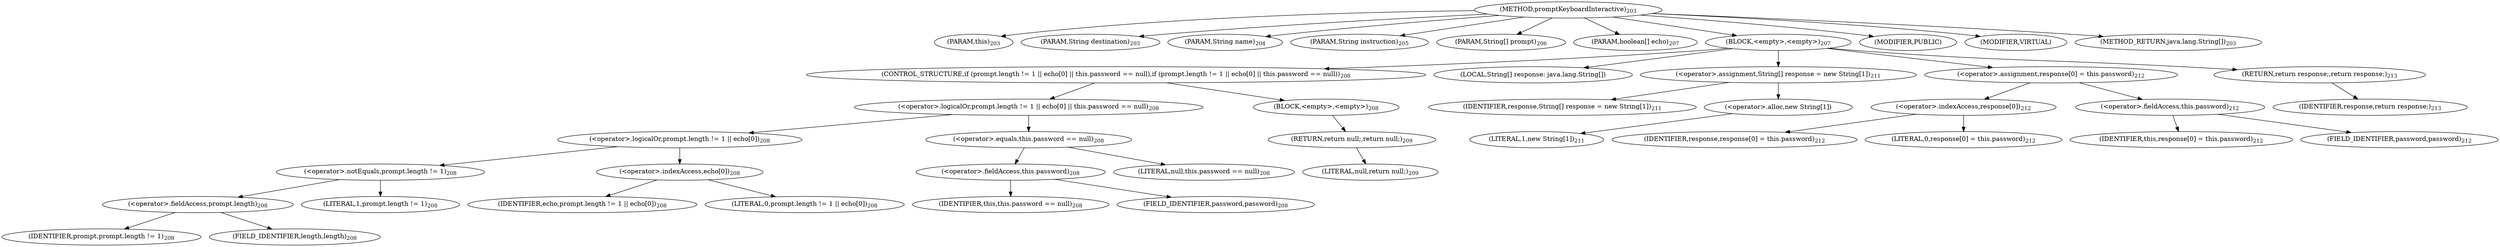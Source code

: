 digraph "promptKeyboardInteractive" {  
"275" [label = <(METHOD,promptKeyboardInteractive)<SUB>203</SUB>> ]
"23" [label = <(PARAM,this)<SUB>203</SUB>> ]
"276" [label = <(PARAM,String destination)<SUB>203</SUB>> ]
"277" [label = <(PARAM,String name)<SUB>204</SUB>> ]
"278" [label = <(PARAM,String instruction)<SUB>205</SUB>> ]
"279" [label = <(PARAM,String[] prompt)<SUB>206</SUB>> ]
"280" [label = <(PARAM,boolean[] echo)<SUB>207</SUB>> ]
"281" [label = <(BLOCK,&lt;empty&gt;,&lt;empty&gt;)<SUB>207</SUB>> ]
"282" [label = <(CONTROL_STRUCTURE,if (prompt.length != 1 || echo[0] || this.password == null),if (prompt.length != 1 || echo[0] || this.password == null))<SUB>208</SUB>> ]
"283" [label = <(&lt;operator&gt;.logicalOr,prompt.length != 1 || echo[0] || this.password == null)<SUB>208</SUB>> ]
"284" [label = <(&lt;operator&gt;.logicalOr,prompt.length != 1 || echo[0])<SUB>208</SUB>> ]
"285" [label = <(&lt;operator&gt;.notEquals,prompt.length != 1)<SUB>208</SUB>> ]
"286" [label = <(&lt;operator&gt;.fieldAccess,prompt.length)<SUB>208</SUB>> ]
"287" [label = <(IDENTIFIER,prompt,prompt.length != 1)<SUB>208</SUB>> ]
"288" [label = <(FIELD_IDENTIFIER,length,length)<SUB>208</SUB>> ]
"289" [label = <(LITERAL,1,prompt.length != 1)<SUB>208</SUB>> ]
"290" [label = <(&lt;operator&gt;.indexAccess,echo[0])<SUB>208</SUB>> ]
"291" [label = <(IDENTIFIER,echo,prompt.length != 1 || echo[0])<SUB>208</SUB>> ]
"292" [label = <(LITERAL,0,prompt.length != 1 || echo[0])<SUB>208</SUB>> ]
"293" [label = <(&lt;operator&gt;.equals,this.password == null)<SUB>208</SUB>> ]
"294" [label = <(&lt;operator&gt;.fieldAccess,this.password)<SUB>208</SUB>> ]
"22" [label = <(IDENTIFIER,this,this.password == null)<SUB>208</SUB>> ]
"295" [label = <(FIELD_IDENTIFIER,password,password)<SUB>208</SUB>> ]
"296" [label = <(LITERAL,null,this.password == null)<SUB>208</SUB>> ]
"297" [label = <(BLOCK,&lt;empty&gt;,&lt;empty&gt;)<SUB>208</SUB>> ]
"298" [label = <(RETURN,return null;,return null;)<SUB>209</SUB>> ]
"299" [label = <(LITERAL,null,return null;)<SUB>209</SUB>> ]
"300" [label = <(LOCAL,String[] response: java.lang.String[])> ]
"301" [label = <(&lt;operator&gt;.assignment,String[] response = new String[1])<SUB>211</SUB>> ]
"302" [label = <(IDENTIFIER,response,String[] response = new String[1])<SUB>211</SUB>> ]
"303" [label = <(&lt;operator&gt;.alloc,new String[1])> ]
"304" [label = <(LITERAL,1,new String[1])<SUB>211</SUB>> ]
"305" [label = <(&lt;operator&gt;.assignment,response[0] = this.password)<SUB>212</SUB>> ]
"306" [label = <(&lt;operator&gt;.indexAccess,response[0])<SUB>212</SUB>> ]
"307" [label = <(IDENTIFIER,response,response[0] = this.password)<SUB>212</SUB>> ]
"308" [label = <(LITERAL,0,response[0] = this.password)<SUB>212</SUB>> ]
"309" [label = <(&lt;operator&gt;.fieldAccess,this.password)<SUB>212</SUB>> ]
"24" [label = <(IDENTIFIER,this,response[0] = this.password)<SUB>212</SUB>> ]
"310" [label = <(FIELD_IDENTIFIER,password,password)<SUB>212</SUB>> ]
"311" [label = <(RETURN,return response;,return response;)<SUB>213</SUB>> ]
"312" [label = <(IDENTIFIER,response,return response;)<SUB>213</SUB>> ]
"313" [label = <(MODIFIER,PUBLIC)> ]
"314" [label = <(MODIFIER,VIRTUAL)> ]
"315" [label = <(METHOD_RETURN,java.lang.String[])<SUB>203</SUB>> ]
  "275" -> "23" 
  "275" -> "276" 
  "275" -> "277" 
  "275" -> "278" 
  "275" -> "279" 
  "275" -> "280" 
  "275" -> "281" 
  "275" -> "313" 
  "275" -> "314" 
  "275" -> "315" 
  "281" -> "282" 
  "281" -> "300" 
  "281" -> "301" 
  "281" -> "305" 
  "281" -> "311" 
  "282" -> "283" 
  "282" -> "297" 
  "283" -> "284" 
  "283" -> "293" 
  "284" -> "285" 
  "284" -> "290" 
  "285" -> "286" 
  "285" -> "289" 
  "286" -> "287" 
  "286" -> "288" 
  "290" -> "291" 
  "290" -> "292" 
  "293" -> "294" 
  "293" -> "296" 
  "294" -> "22" 
  "294" -> "295" 
  "297" -> "298" 
  "298" -> "299" 
  "301" -> "302" 
  "301" -> "303" 
  "303" -> "304" 
  "305" -> "306" 
  "305" -> "309" 
  "306" -> "307" 
  "306" -> "308" 
  "309" -> "24" 
  "309" -> "310" 
  "311" -> "312" 
}
